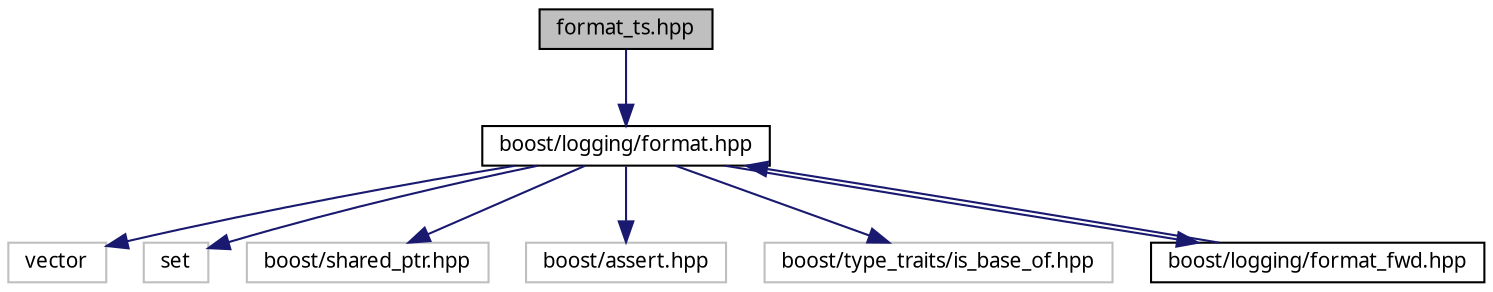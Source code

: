 digraph G
{
  edge [fontname="FreeSans.ttf",fontsize=10,labelfontname="FreeSans.ttf",labelfontsize=10];
  node [fontname="FreeSans.ttf",fontsize=10,shape=record];
  Node1 [label="format_ts.hpp",height=0.2,width=0.4,color="black", fillcolor="grey75", style="filled" fontcolor="black"];
  Node1 -> Node2 [color="midnightblue",fontsize=10,style="solid",fontname="FreeSans.ttf"];
  Node2 [label="boost/logging/format.hpp",height=0.2,width=0.4,color="black", fillcolor="white", style="filled",URL="$format_8hpp.html"];
  Node2 -> Node3 [color="midnightblue",fontsize=10,style="solid",fontname="FreeSans.ttf"];
  Node3 [label="vector",height=0.2,width=0.4,color="grey75", fillcolor="white", style="filled"];
  Node2 -> Node4 [color="midnightblue",fontsize=10,style="solid",fontname="FreeSans.ttf"];
  Node4 [label="set",height=0.2,width=0.4,color="grey75", fillcolor="white", style="filled"];
  Node2 -> Node5 [color="midnightblue",fontsize=10,style="solid",fontname="FreeSans.ttf"];
  Node5 [label="boost/shared_ptr.hpp",height=0.2,width=0.4,color="grey75", fillcolor="white", style="filled"];
  Node2 -> Node6 [color="midnightblue",fontsize=10,style="solid",fontname="FreeSans.ttf"];
  Node6 [label="boost/assert.hpp",height=0.2,width=0.4,color="grey75", fillcolor="white", style="filled"];
  Node2 -> Node7 [color="midnightblue",fontsize=10,style="solid",fontname="FreeSans.ttf"];
  Node7 [label="boost/type_traits/is_base_of.hpp",height=0.2,width=0.4,color="grey75", fillcolor="white", style="filled"];
  Node2 -> Node8 [color="midnightblue",fontsize=10,style="solid",fontname="FreeSans.ttf"];
  Node8 [label="boost/logging/format_fwd.hpp",height=0.2,width=0.4,color="black", fillcolor="white", style="filled",URL="$format__fwd_8hpp.html"];
  Node8 -> Node2 [color="midnightblue",fontsize=10,style="solid",fontname="FreeSans.ttf"];
}
